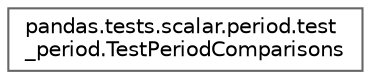 digraph "Graphical Class Hierarchy"
{
 // LATEX_PDF_SIZE
  bgcolor="transparent";
  edge [fontname=Helvetica,fontsize=10,labelfontname=Helvetica,labelfontsize=10];
  node [fontname=Helvetica,fontsize=10,shape=box,height=0.2,width=0.4];
  rankdir="LR";
  Node0 [id="Node000000",label="pandas.tests.scalar.period.test\l_period.TestPeriodComparisons",height=0.2,width=0.4,color="grey40", fillcolor="white", style="filled",URL="$df/d8e/classpandas_1_1tests_1_1scalar_1_1period_1_1test__period_1_1TestPeriodComparisons.html",tooltip=" "];
}
